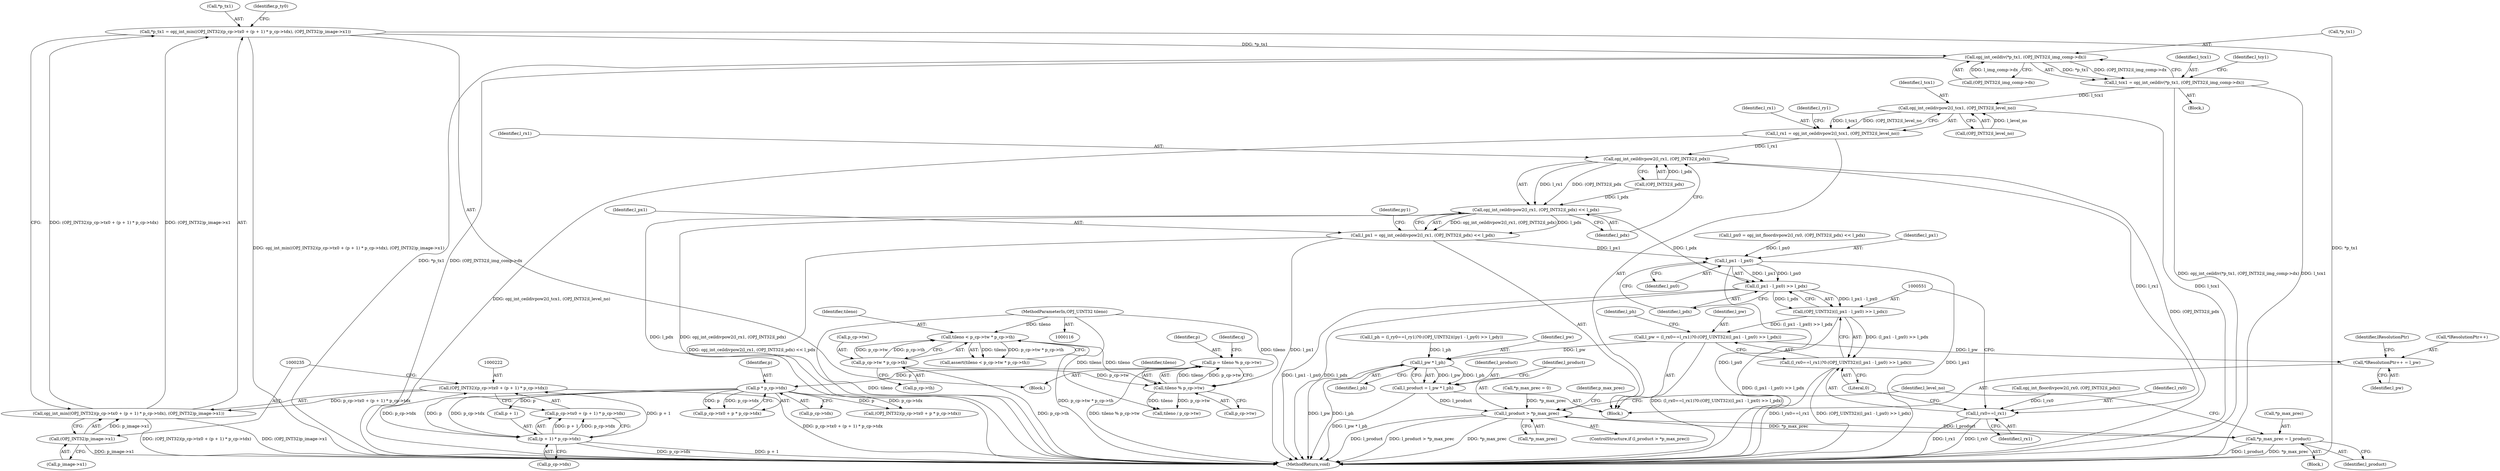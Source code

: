 digraph "0_openjpeg_5d00b719f4b93b1445e6fb4c766b9a9883c57949@pointer" {
"1000217" [label="(Call,*p_tx1 = opj_int_min((OPJ_INT32)(p_cp->tx0 + (p + 1) * p_cp->tdx), (OPJ_INT32)p_image->x1))"];
"1000220" [label="(Call,opj_int_min((OPJ_INT32)(p_cp->tx0 + (p + 1) * p_cp->tdx), (OPJ_INT32)p_image->x1))"];
"1000221" [label="(Call,(OPJ_INT32)(p_cp->tx0 + (p + 1) * p_cp->tdx))"];
"1000227" [label="(Call,(p + 1) * p_cp->tdx)"];
"1000207" [label="(Call,p * p_cp->tdx)"];
"1000183" [label="(Call,p = tileno % p_cp->tw)"];
"1000185" [label="(Call,tileno % p_cp->tw)"];
"1000156" [label="(Call,tileno < p_cp->tw * p_cp->th)"];
"1000119" [label="(MethodParameterIn,OPJ_UINT32 tileno)"];
"1000158" [label="(Call,p_cp->tw * p_cp->th)"];
"1000234" [label="(Call,(OPJ_INT32)p_image->x1)"];
"1000354" [label="(Call,opj_int_ceildiv(*p_tx1, (OPJ_INT32)l_img_comp->dx))"];
"1000352" [label="(Call,l_tcx1 = opj_int_ceildiv(*p_tx1, (OPJ_INT32)l_img_comp->dx))"];
"1000495" [label="(Call,opj_int_ceildivpow2(l_tcx1, (OPJ_INT32)l_level_no))"];
"1000493" [label="(Call,l_rx1 = opj_int_ceildivpow2(l_tcx1, (OPJ_INT32)l_level_no))"];
"1000528" [label="(Call,opj_int_ceildivpow2(l_rx1, (OPJ_INT32)l_pdx))"];
"1000527" [label="(Call,opj_int_ceildivpow2(l_rx1, (OPJ_INT32)l_pdx) << l_pdx)"];
"1000525" [label="(Call,l_px1 = opj_int_ceildivpow2(l_rx1, (OPJ_INT32)l_pdx) << l_pdx)"];
"1000553" [label="(Call,l_px1 - l_px0)"];
"1000552" [label="(Call,(l_px1 - l_px0) >> l_pdx)"];
"1000550" [label="(Call,(OPJ_UINT32)((l_px1 - l_px0) >> l_pdx))"];
"1000543" [label="(Call,l_pw = (l_rx0==l_rx1)?0:(OPJ_UINT32)((l_px1 - l_px0) >> l_pdx))"];
"1000571" [label="(Call,*lResolutionPtr++ = l_pw)"];
"1000583" [label="(Call,l_pw * l_ph)"];
"1000581" [label="(Call,l_product = l_pw * l_ph)"];
"1000587" [label="(Call,l_product > *p_max_prec)"];
"1000592" [label="(Call,*p_max_prec = l_product)"];
"1000545" [label="(Call,(l_rx0==l_rx1)?0:(OPJ_UINT32)((l_px1 - l_px0) >> l_pdx))"];
"1000546" [label="(Call,l_rx0==l_rx1)"];
"1000183" [label="(Call,p = tileno % p_cp->tw)"];
"1000192" [label="(Call,tileno / p_cp->tw)"];
"1000533" [label="(Identifier,l_pdx)"];
"1000187" [label="(Call,p_cp->tw)"];
"1000546" [label="(Call,l_rx0==l_rx1)"];
"1000595" [label="(Identifier,l_product)"];
"1000404" [label="(Block,)"];
"1000495" [label="(Call,opj_int_ceildivpow2(l_tcx1, (OPJ_INT32)l_level_no))"];
"1000156" [label="(Call,tileno < p_cp->tw * p_cp->th)"];
"1000353" [label="(Identifier,l_tcx1)"];
"1000549" [label="(Literal,0)"];
"1000208" [label="(Identifier,p)"];
"1000556" [label="(Identifier,l_pdx)"];
"1000530" [label="(Call,(OPJ_INT32)l_pdx)"];
"1000186" [label="(Identifier,tileno)"];
"1000217" [label="(Call,*p_tx1 = opj_int_min((OPJ_INT32)(p_cp->tx0 + (p + 1) * p_cp->tdx), (OPJ_INT32)p_image->x1))"];
"1000352" [label="(Call,l_tcx1 = opj_int_ceildiv(*p_tx1, (OPJ_INT32)l_img_comp->dx))"];
"1000583" [label="(Call,l_pw * l_ph)"];
"1000220" [label="(Call,opj_int_min((OPJ_INT32)(p_cp->tx0 + (p + 1) * p_cp->tdx), (OPJ_INT32)p_image->x1))"];
"1000602" [label="(MethodReturn,void)"];
"1000158" [label="(Call,p_cp->tw * p_cp->th)"];
"1000582" [label="(Identifier,l_product)"];
"1000584" [label="(Identifier,l_pw)"];
"1000571" [label="(Call,*lResolutionPtr++ = l_pw)"];
"1000526" [label="(Identifier,l_px1)"];
"1000281" [label="(Call,*p_max_prec = 0)"];
"1000585" [label="(Identifier,l_ph)"];
"1000494" [label="(Identifier,l_rx1)"];
"1000579" [label="(Identifier,lResolutionPtr)"];
"1000493" [label="(Call,l_rx1 = opj_int_ceildivpow2(l_tcx1, (OPJ_INT32)l_level_no))"];
"1000162" [label="(Call,p_cp->th)"];
"1000363" [label="(Identifier,l_tcy1)"];
"1000231" [label="(Call,p_cp->tdx)"];
"1000597" [label="(Identifier,l_level_no)"];
"1000557" [label="(Call,l_ph = (l_ry0==l_ry1)?0:(OPJ_UINT32)((py1 - l_py0) >> l_pdy))"];
"1000547" [label="(Identifier,l_rx0)"];
"1000223" [label="(Call,p_cp->tx0 + (p + 1) * p_cp->tdx)"];
"1000587" [label="(Call,l_product > *p_max_prec)"];
"1000552" [label="(Call,(l_px1 - l_px0) >> l_pdx)"];
"1000588" [label="(Identifier,l_product)"];
"1000545" [label="(Call,(l_rx0==l_rx1)?0:(OPJ_UINT32)((l_px1 - l_px0) >> l_pdx))"];
"1000589" [label="(Call,*p_max_prec)"];
"1000555" [label="(Identifier,l_px0)"];
"1000501" [label="(Identifier,l_ry1)"];
"1000218" [label="(Call,*p_tx1)"];
"1000221" [label="(Call,(OPJ_INT32)(p_cp->tx0 + (p + 1) * p_cp->tdx))"];
"1000185" [label="(Call,tileno % p_cp->tw)"];
"1000548" [label="(Identifier,l_rx1)"];
"1000544" [label="(Identifier,l_pw)"];
"1000553" [label="(Call,l_px1 - l_px0)"];
"1000593" [label="(Call,*p_max_prec)"];
"1000591" [label="(Block,)"];
"1000507" [label="(Call,l_px0 = opj_int_floordivpow2(l_rx0, (OPJ_INT32)l_pdx) << l_pdx)"];
"1000529" [label="(Identifier,l_rx1)"];
"1000155" [label="(Call,assert(tileno < p_cp->tw * p_cp->th))"];
"1000191" [label="(Identifier,q)"];
"1000241" [label="(Identifier,p_ty0)"];
"1000201" [label="(Call,(OPJ_INT32)(p_cp->tx0 + p * p_cp->tdx))"];
"1000572" [label="(Call,*lResolutionPtr++)"];
"1000357" [label="(Call,(OPJ_INT32)l_img_comp->dx)"];
"1000159" [label="(Call,p_cp->tw)"];
"1000308" [label="(Block,)"];
"1000157" [label="(Identifier,tileno)"];
"1000535" [label="(Identifier,py1)"];
"1000236" [label="(Call,p_image->x1)"];
"1000586" [label="(ControlStructure,if (l_product > *p_max_prec))"];
"1000592" [label="(Call,*p_max_prec = l_product)"];
"1000209" [label="(Call,p_cp->tdx)"];
"1000525" [label="(Call,l_px1 = opj_int_ceildivpow2(l_rx1, (OPJ_INT32)l_pdx) << l_pdx)"];
"1000558" [label="(Identifier,l_ph)"];
"1000227" [label="(Call,(p + 1) * p_cp->tdx)"];
"1000355" [label="(Call,*p_tx1)"];
"1000543" [label="(Call,l_pw = (l_rx0==l_rx1)?0:(OPJ_UINT32)((l_px1 - l_px0) >> l_pdx))"];
"1000554" [label="(Identifier,l_px1)"];
"1000527" [label="(Call,opj_int_ceildivpow2(l_rx1, (OPJ_INT32)l_pdx) << l_pdx)"];
"1000234" [label="(Call,(OPJ_INT32)p_image->x1)"];
"1000354" [label="(Call,opj_int_ceildiv(*p_tx1, (OPJ_INT32)l_img_comp->dx))"];
"1000575" [label="(Identifier,l_pw)"];
"1000496" [label="(Identifier,l_tcx1)"];
"1000550" [label="(Call,(OPJ_UINT32)((l_px1 - l_px0) >> l_pdx))"];
"1000497" [label="(Call,(OPJ_INT32)l_level_no)"];
"1000594" [label="(Identifier,p_max_prec)"];
"1000581" [label="(Call,l_product = l_pw * l_ph)"];
"1000129" [label="(Block,)"];
"1000119" [label="(MethodParameterIn,OPJ_UINT32 tileno)"];
"1000510" [label="(Call,opj_int_floordivpow2(l_rx0, (OPJ_INT32)l_pdx))"];
"1000207" [label="(Call,p * p_cp->tdx)"];
"1000203" [label="(Call,p_cp->tx0 + p * p_cp->tdx)"];
"1000528" [label="(Call,opj_int_ceildivpow2(l_rx1, (OPJ_INT32)l_pdx))"];
"1000228" [label="(Call,p + 1)"];
"1000184" [label="(Identifier,p)"];
"1000217" -> "1000129"  [label="AST: "];
"1000217" -> "1000220"  [label="CFG: "];
"1000218" -> "1000217"  [label="AST: "];
"1000220" -> "1000217"  [label="AST: "];
"1000241" -> "1000217"  [label="CFG: "];
"1000217" -> "1000602"  [label="DDG: *p_tx1"];
"1000217" -> "1000602"  [label="DDG: opj_int_min((OPJ_INT32)(p_cp->tx0 + (p + 1) * p_cp->tdx), (OPJ_INT32)p_image->x1)"];
"1000220" -> "1000217"  [label="DDG: (OPJ_INT32)(p_cp->tx0 + (p + 1) * p_cp->tdx)"];
"1000220" -> "1000217"  [label="DDG: (OPJ_INT32)p_image->x1"];
"1000217" -> "1000354"  [label="DDG: *p_tx1"];
"1000220" -> "1000234"  [label="CFG: "];
"1000221" -> "1000220"  [label="AST: "];
"1000234" -> "1000220"  [label="AST: "];
"1000220" -> "1000602"  [label="DDG: (OPJ_INT32)(p_cp->tx0 + (p + 1) * p_cp->tdx)"];
"1000220" -> "1000602"  [label="DDG: (OPJ_INT32)p_image->x1"];
"1000221" -> "1000220"  [label="DDG: p_cp->tx0 + (p + 1) * p_cp->tdx"];
"1000234" -> "1000220"  [label="DDG: p_image->x1"];
"1000221" -> "1000223"  [label="CFG: "];
"1000222" -> "1000221"  [label="AST: "];
"1000223" -> "1000221"  [label="AST: "];
"1000235" -> "1000221"  [label="CFG: "];
"1000221" -> "1000602"  [label="DDG: p_cp->tx0 + (p + 1) * p_cp->tdx"];
"1000227" -> "1000221"  [label="DDG: p + 1"];
"1000227" -> "1000221"  [label="DDG: p_cp->tdx"];
"1000227" -> "1000223"  [label="AST: "];
"1000227" -> "1000231"  [label="CFG: "];
"1000228" -> "1000227"  [label="AST: "];
"1000231" -> "1000227"  [label="AST: "];
"1000223" -> "1000227"  [label="CFG: "];
"1000227" -> "1000602"  [label="DDG: p + 1"];
"1000227" -> "1000602"  [label="DDG: p_cp->tdx"];
"1000227" -> "1000223"  [label="DDG: p + 1"];
"1000227" -> "1000223"  [label="DDG: p_cp->tdx"];
"1000207" -> "1000227"  [label="DDG: p"];
"1000207" -> "1000227"  [label="DDG: p_cp->tdx"];
"1000207" -> "1000203"  [label="AST: "];
"1000207" -> "1000209"  [label="CFG: "];
"1000208" -> "1000207"  [label="AST: "];
"1000209" -> "1000207"  [label="AST: "];
"1000203" -> "1000207"  [label="CFG: "];
"1000207" -> "1000201"  [label="DDG: p"];
"1000207" -> "1000201"  [label="DDG: p_cp->tdx"];
"1000207" -> "1000203"  [label="DDG: p"];
"1000207" -> "1000203"  [label="DDG: p_cp->tdx"];
"1000183" -> "1000207"  [label="DDG: p"];
"1000207" -> "1000228"  [label="DDG: p"];
"1000183" -> "1000129"  [label="AST: "];
"1000183" -> "1000185"  [label="CFG: "];
"1000184" -> "1000183"  [label="AST: "];
"1000185" -> "1000183"  [label="AST: "];
"1000191" -> "1000183"  [label="CFG: "];
"1000183" -> "1000602"  [label="DDG: tileno % p_cp->tw"];
"1000185" -> "1000183"  [label="DDG: tileno"];
"1000185" -> "1000183"  [label="DDG: p_cp->tw"];
"1000185" -> "1000187"  [label="CFG: "];
"1000186" -> "1000185"  [label="AST: "];
"1000187" -> "1000185"  [label="AST: "];
"1000156" -> "1000185"  [label="DDG: tileno"];
"1000119" -> "1000185"  [label="DDG: tileno"];
"1000158" -> "1000185"  [label="DDG: p_cp->tw"];
"1000185" -> "1000192"  [label="DDG: tileno"];
"1000185" -> "1000192"  [label="DDG: p_cp->tw"];
"1000156" -> "1000155"  [label="AST: "];
"1000156" -> "1000158"  [label="CFG: "];
"1000157" -> "1000156"  [label="AST: "];
"1000158" -> "1000156"  [label="AST: "];
"1000155" -> "1000156"  [label="CFG: "];
"1000156" -> "1000602"  [label="DDG: p_cp->tw * p_cp->th"];
"1000156" -> "1000155"  [label="DDG: tileno"];
"1000156" -> "1000155"  [label="DDG: p_cp->tw * p_cp->th"];
"1000119" -> "1000156"  [label="DDG: tileno"];
"1000158" -> "1000156"  [label="DDG: p_cp->tw"];
"1000158" -> "1000156"  [label="DDG: p_cp->th"];
"1000119" -> "1000116"  [label="AST: "];
"1000119" -> "1000602"  [label="DDG: tileno"];
"1000119" -> "1000192"  [label="DDG: tileno"];
"1000158" -> "1000162"  [label="CFG: "];
"1000159" -> "1000158"  [label="AST: "];
"1000162" -> "1000158"  [label="AST: "];
"1000158" -> "1000602"  [label="DDG: p_cp->th"];
"1000234" -> "1000236"  [label="CFG: "];
"1000235" -> "1000234"  [label="AST: "];
"1000236" -> "1000234"  [label="AST: "];
"1000234" -> "1000602"  [label="DDG: p_image->x1"];
"1000354" -> "1000352"  [label="AST: "];
"1000354" -> "1000357"  [label="CFG: "];
"1000355" -> "1000354"  [label="AST: "];
"1000357" -> "1000354"  [label="AST: "];
"1000352" -> "1000354"  [label="CFG: "];
"1000354" -> "1000602"  [label="DDG: (OPJ_INT32)l_img_comp->dx"];
"1000354" -> "1000602"  [label="DDG: *p_tx1"];
"1000354" -> "1000352"  [label="DDG: *p_tx1"];
"1000354" -> "1000352"  [label="DDG: (OPJ_INT32)l_img_comp->dx"];
"1000357" -> "1000354"  [label="DDG: l_img_comp->dx"];
"1000352" -> "1000308"  [label="AST: "];
"1000353" -> "1000352"  [label="AST: "];
"1000363" -> "1000352"  [label="CFG: "];
"1000352" -> "1000602"  [label="DDG: l_tcx1"];
"1000352" -> "1000602"  [label="DDG: opj_int_ceildiv(*p_tx1, (OPJ_INT32)l_img_comp->dx)"];
"1000352" -> "1000495"  [label="DDG: l_tcx1"];
"1000495" -> "1000493"  [label="AST: "];
"1000495" -> "1000497"  [label="CFG: "];
"1000496" -> "1000495"  [label="AST: "];
"1000497" -> "1000495"  [label="AST: "];
"1000493" -> "1000495"  [label="CFG: "];
"1000495" -> "1000602"  [label="DDG: l_tcx1"];
"1000495" -> "1000493"  [label="DDG: l_tcx1"];
"1000495" -> "1000493"  [label="DDG: (OPJ_INT32)l_level_no"];
"1000497" -> "1000495"  [label="DDG: l_level_no"];
"1000493" -> "1000404"  [label="AST: "];
"1000494" -> "1000493"  [label="AST: "];
"1000501" -> "1000493"  [label="CFG: "];
"1000493" -> "1000602"  [label="DDG: opj_int_ceildivpow2(l_tcx1, (OPJ_INT32)l_level_no)"];
"1000493" -> "1000528"  [label="DDG: l_rx1"];
"1000528" -> "1000527"  [label="AST: "];
"1000528" -> "1000530"  [label="CFG: "];
"1000529" -> "1000528"  [label="AST: "];
"1000530" -> "1000528"  [label="AST: "];
"1000533" -> "1000528"  [label="CFG: "];
"1000528" -> "1000602"  [label="DDG: (OPJ_INT32)l_pdx"];
"1000528" -> "1000527"  [label="DDG: l_rx1"];
"1000528" -> "1000527"  [label="DDG: (OPJ_INT32)l_pdx"];
"1000530" -> "1000528"  [label="DDG: l_pdx"];
"1000528" -> "1000546"  [label="DDG: l_rx1"];
"1000527" -> "1000525"  [label="AST: "];
"1000527" -> "1000533"  [label="CFG: "];
"1000533" -> "1000527"  [label="AST: "];
"1000525" -> "1000527"  [label="CFG: "];
"1000527" -> "1000602"  [label="DDG: l_pdx"];
"1000527" -> "1000602"  [label="DDG: opj_int_ceildivpow2(l_rx1, (OPJ_INT32)l_pdx)"];
"1000527" -> "1000525"  [label="DDG: opj_int_ceildivpow2(l_rx1, (OPJ_INT32)l_pdx)"];
"1000527" -> "1000525"  [label="DDG: l_pdx"];
"1000530" -> "1000527"  [label="DDG: l_pdx"];
"1000527" -> "1000552"  [label="DDG: l_pdx"];
"1000525" -> "1000404"  [label="AST: "];
"1000526" -> "1000525"  [label="AST: "];
"1000535" -> "1000525"  [label="CFG: "];
"1000525" -> "1000602"  [label="DDG: l_px1"];
"1000525" -> "1000602"  [label="DDG: opj_int_ceildivpow2(l_rx1, (OPJ_INT32)l_pdx) << l_pdx"];
"1000525" -> "1000553"  [label="DDG: l_px1"];
"1000553" -> "1000552"  [label="AST: "];
"1000553" -> "1000555"  [label="CFG: "];
"1000554" -> "1000553"  [label="AST: "];
"1000555" -> "1000553"  [label="AST: "];
"1000556" -> "1000553"  [label="CFG: "];
"1000553" -> "1000602"  [label="DDG: l_px1"];
"1000553" -> "1000602"  [label="DDG: l_px0"];
"1000553" -> "1000552"  [label="DDG: l_px1"];
"1000553" -> "1000552"  [label="DDG: l_px0"];
"1000507" -> "1000553"  [label="DDG: l_px0"];
"1000552" -> "1000550"  [label="AST: "];
"1000552" -> "1000556"  [label="CFG: "];
"1000556" -> "1000552"  [label="AST: "];
"1000550" -> "1000552"  [label="CFG: "];
"1000552" -> "1000602"  [label="DDG: l_px1 - l_px0"];
"1000552" -> "1000602"  [label="DDG: l_pdx"];
"1000552" -> "1000550"  [label="DDG: l_px1 - l_px0"];
"1000552" -> "1000550"  [label="DDG: l_pdx"];
"1000550" -> "1000545"  [label="AST: "];
"1000551" -> "1000550"  [label="AST: "];
"1000545" -> "1000550"  [label="CFG: "];
"1000550" -> "1000602"  [label="DDG: (l_px1 - l_px0) >> l_pdx"];
"1000550" -> "1000543"  [label="DDG: (l_px1 - l_px0) >> l_pdx"];
"1000550" -> "1000545"  [label="DDG: (l_px1 - l_px0) >> l_pdx"];
"1000543" -> "1000404"  [label="AST: "];
"1000543" -> "1000545"  [label="CFG: "];
"1000544" -> "1000543"  [label="AST: "];
"1000545" -> "1000543"  [label="AST: "];
"1000558" -> "1000543"  [label="CFG: "];
"1000543" -> "1000602"  [label="DDG: (l_rx0==l_rx1)?0:(OPJ_UINT32)((l_px1 - l_px0) >> l_pdx)"];
"1000543" -> "1000571"  [label="DDG: l_pw"];
"1000543" -> "1000583"  [label="DDG: l_pw"];
"1000571" -> "1000404"  [label="AST: "];
"1000571" -> "1000575"  [label="CFG: "];
"1000572" -> "1000571"  [label="AST: "];
"1000575" -> "1000571"  [label="AST: "];
"1000579" -> "1000571"  [label="CFG: "];
"1000583" -> "1000581"  [label="AST: "];
"1000583" -> "1000585"  [label="CFG: "];
"1000584" -> "1000583"  [label="AST: "];
"1000585" -> "1000583"  [label="AST: "];
"1000581" -> "1000583"  [label="CFG: "];
"1000583" -> "1000602"  [label="DDG: l_pw"];
"1000583" -> "1000602"  [label="DDG: l_ph"];
"1000583" -> "1000581"  [label="DDG: l_pw"];
"1000583" -> "1000581"  [label="DDG: l_ph"];
"1000557" -> "1000583"  [label="DDG: l_ph"];
"1000581" -> "1000404"  [label="AST: "];
"1000582" -> "1000581"  [label="AST: "];
"1000588" -> "1000581"  [label="CFG: "];
"1000581" -> "1000602"  [label="DDG: l_pw * l_ph"];
"1000581" -> "1000587"  [label="DDG: l_product"];
"1000587" -> "1000586"  [label="AST: "];
"1000587" -> "1000589"  [label="CFG: "];
"1000588" -> "1000587"  [label="AST: "];
"1000589" -> "1000587"  [label="AST: "];
"1000594" -> "1000587"  [label="CFG: "];
"1000597" -> "1000587"  [label="CFG: "];
"1000587" -> "1000602"  [label="DDG: *p_max_prec"];
"1000587" -> "1000602"  [label="DDG: l_product"];
"1000587" -> "1000602"  [label="DDG: l_product > *p_max_prec"];
"1000281" -> "1000587"  [label="DDG: *p_max_prec"];
"1000592" -> "1000587"  [label="DDG: *p_max_prec"];
"1000587" -> "1000592"  [label="DDG: l_product"];
"1000592" -> "1000591"  [label="AST: "];
"1000592" -> "1000595"  [label="CFG: "];
"1000593" -> "1000592"  [label="AST: "];
"1000595" -> "1000592"  [label="AST: "];
"1000597" -> "1000592"  [label="CFG: "];
"1000592" -> "1000602"  [label="DDG: l_product"];
"1000592" -> "1000602"  [label="DDG: *p_max_prec"];
"1000545" -> "1000549"  [label="CFG: "];
"1000546" -> "1000545"  [label="AST: "];
"1000549" -> "1000545"  [label="AST: "];
"1000545" -> "1000602"  [label="DDG: (OPJ_UINT32)((l_px1 - l_px0) >> l_pdx)"];
"1000545" -> "1000602"  [label="DDG: l_rx0==l_rx1"];
"1000546" -> "1000548"  [label="CFG: "];
"1000547" -> "1000546"  [label="AST: "];
"1000548" -> "1000546"  [label="AST: "];
"1000549" -> "1000546"  [label="CFG: "];
"1000551" -> "1000546"  [label="CFG: "];
"1000546" -> "1000602"  [label="DDG: l_rx1"];
"1000546" -> "1000602"  [label="DDG: l_rx0"];
"1000510" -> "1000546"  [label="DDG: l_rx0"];
}
